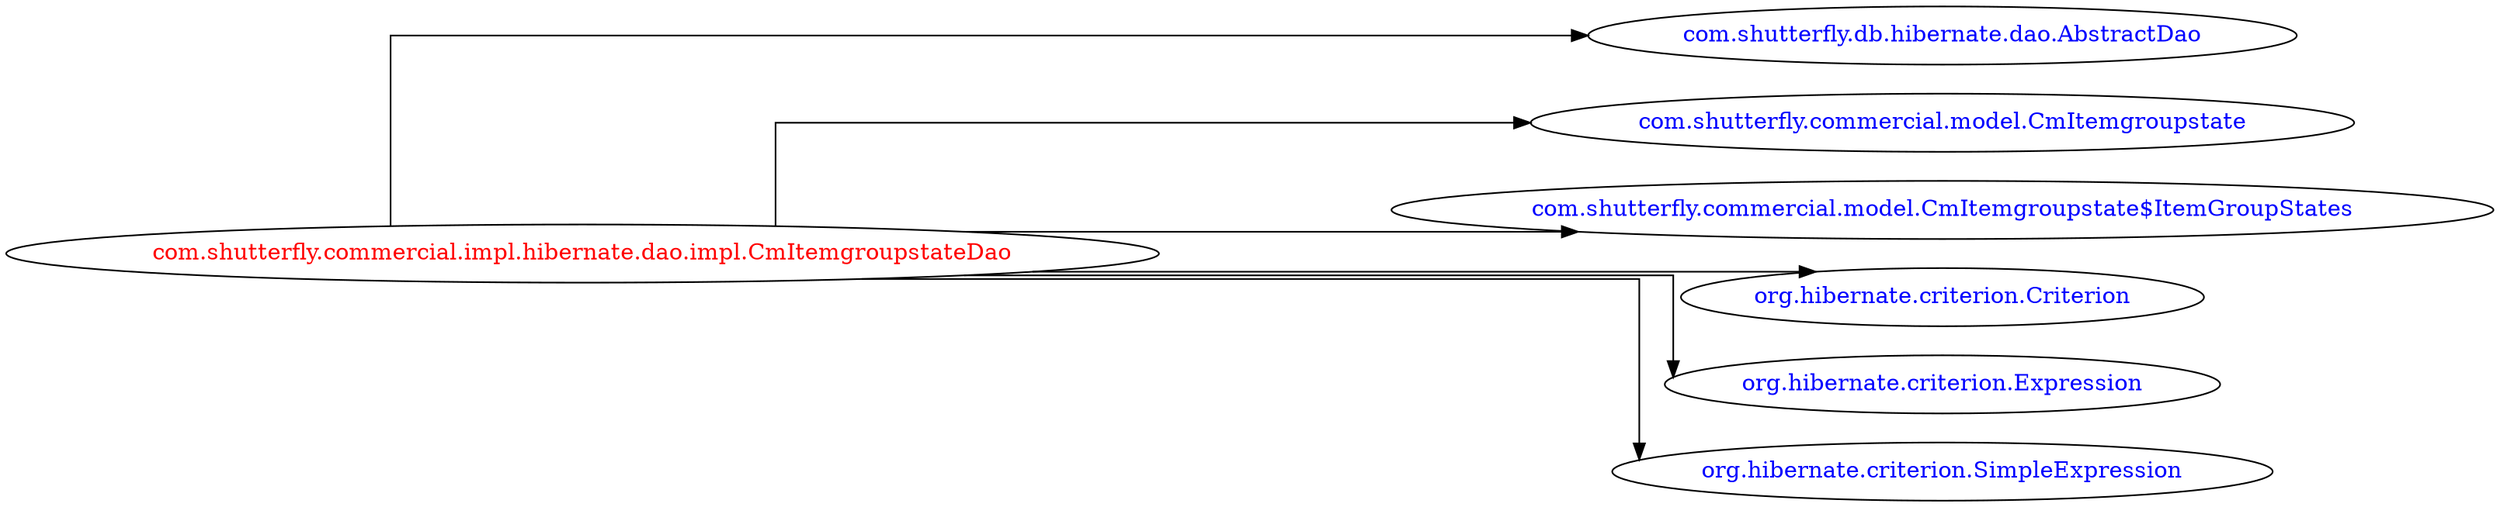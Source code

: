 digraph dependencyGraph {
 concentrate=true;
 ranksep="2.0";
 rankdir="LR"; 
 splines="ortho";
"com.shutterfly.commercial.impl.hibernate.dao.impl.CmItemgroupstateDao" [fontcolor="red"];
"com.shutterfly.db.hibernate.dao.AbstractDao" [ fontcolor="blue" ];
"com.shutterfly.commercial.impl.hibernate.dao.impl.CmItemgroupstateDao"->"com.shutterfly.db.hibernate.dao.AbstractDao";
"com.shutterfly.commercial.model.CmItemgroupstate" [ fontcolor="blue" ];
"com.shutterfly.commercial.impl.hibernate.dao.impl.CmItemgroupstateDao"->"com.shutterfly.commercial.model.CmItemgroupstate";
"com.shutterfly.commercial.model.CmItemgroupstate$ItemGroupStates" [ fontcolor="blue" ];
"com.shutterfly.commercial.impl.hibernate.dao.impl.CmItemgroupstateDao"->"com.shutterfly.commercial.model.CmItemgroupstate$ItemGroupStates";
"org.hibernate.criterion.Criterion" [ fontcolor="blue" ];
"com.shutterfly.commercial.impl.hibernate.dao.impl.CmItemgroupstateDao"->"org.hibernate.criterion.Criterion";
"org.hibernate.criterion.Expression" [ fontcolor="blue" ];
"com.shutterfly.commercial.impl.hibernate.dao.impl.CmItemgroupstateDao"->"org.hibernate.criterion.Expression";
"org.hibernate.criterion.SimpleExpression" [ fontcolor="blue" ];
"com.shutterfly.commercial.impl.hibernate.dao.impl.CmItemgroupstateDao"->"org.hibernate.criterion.SimpleExpression";
}